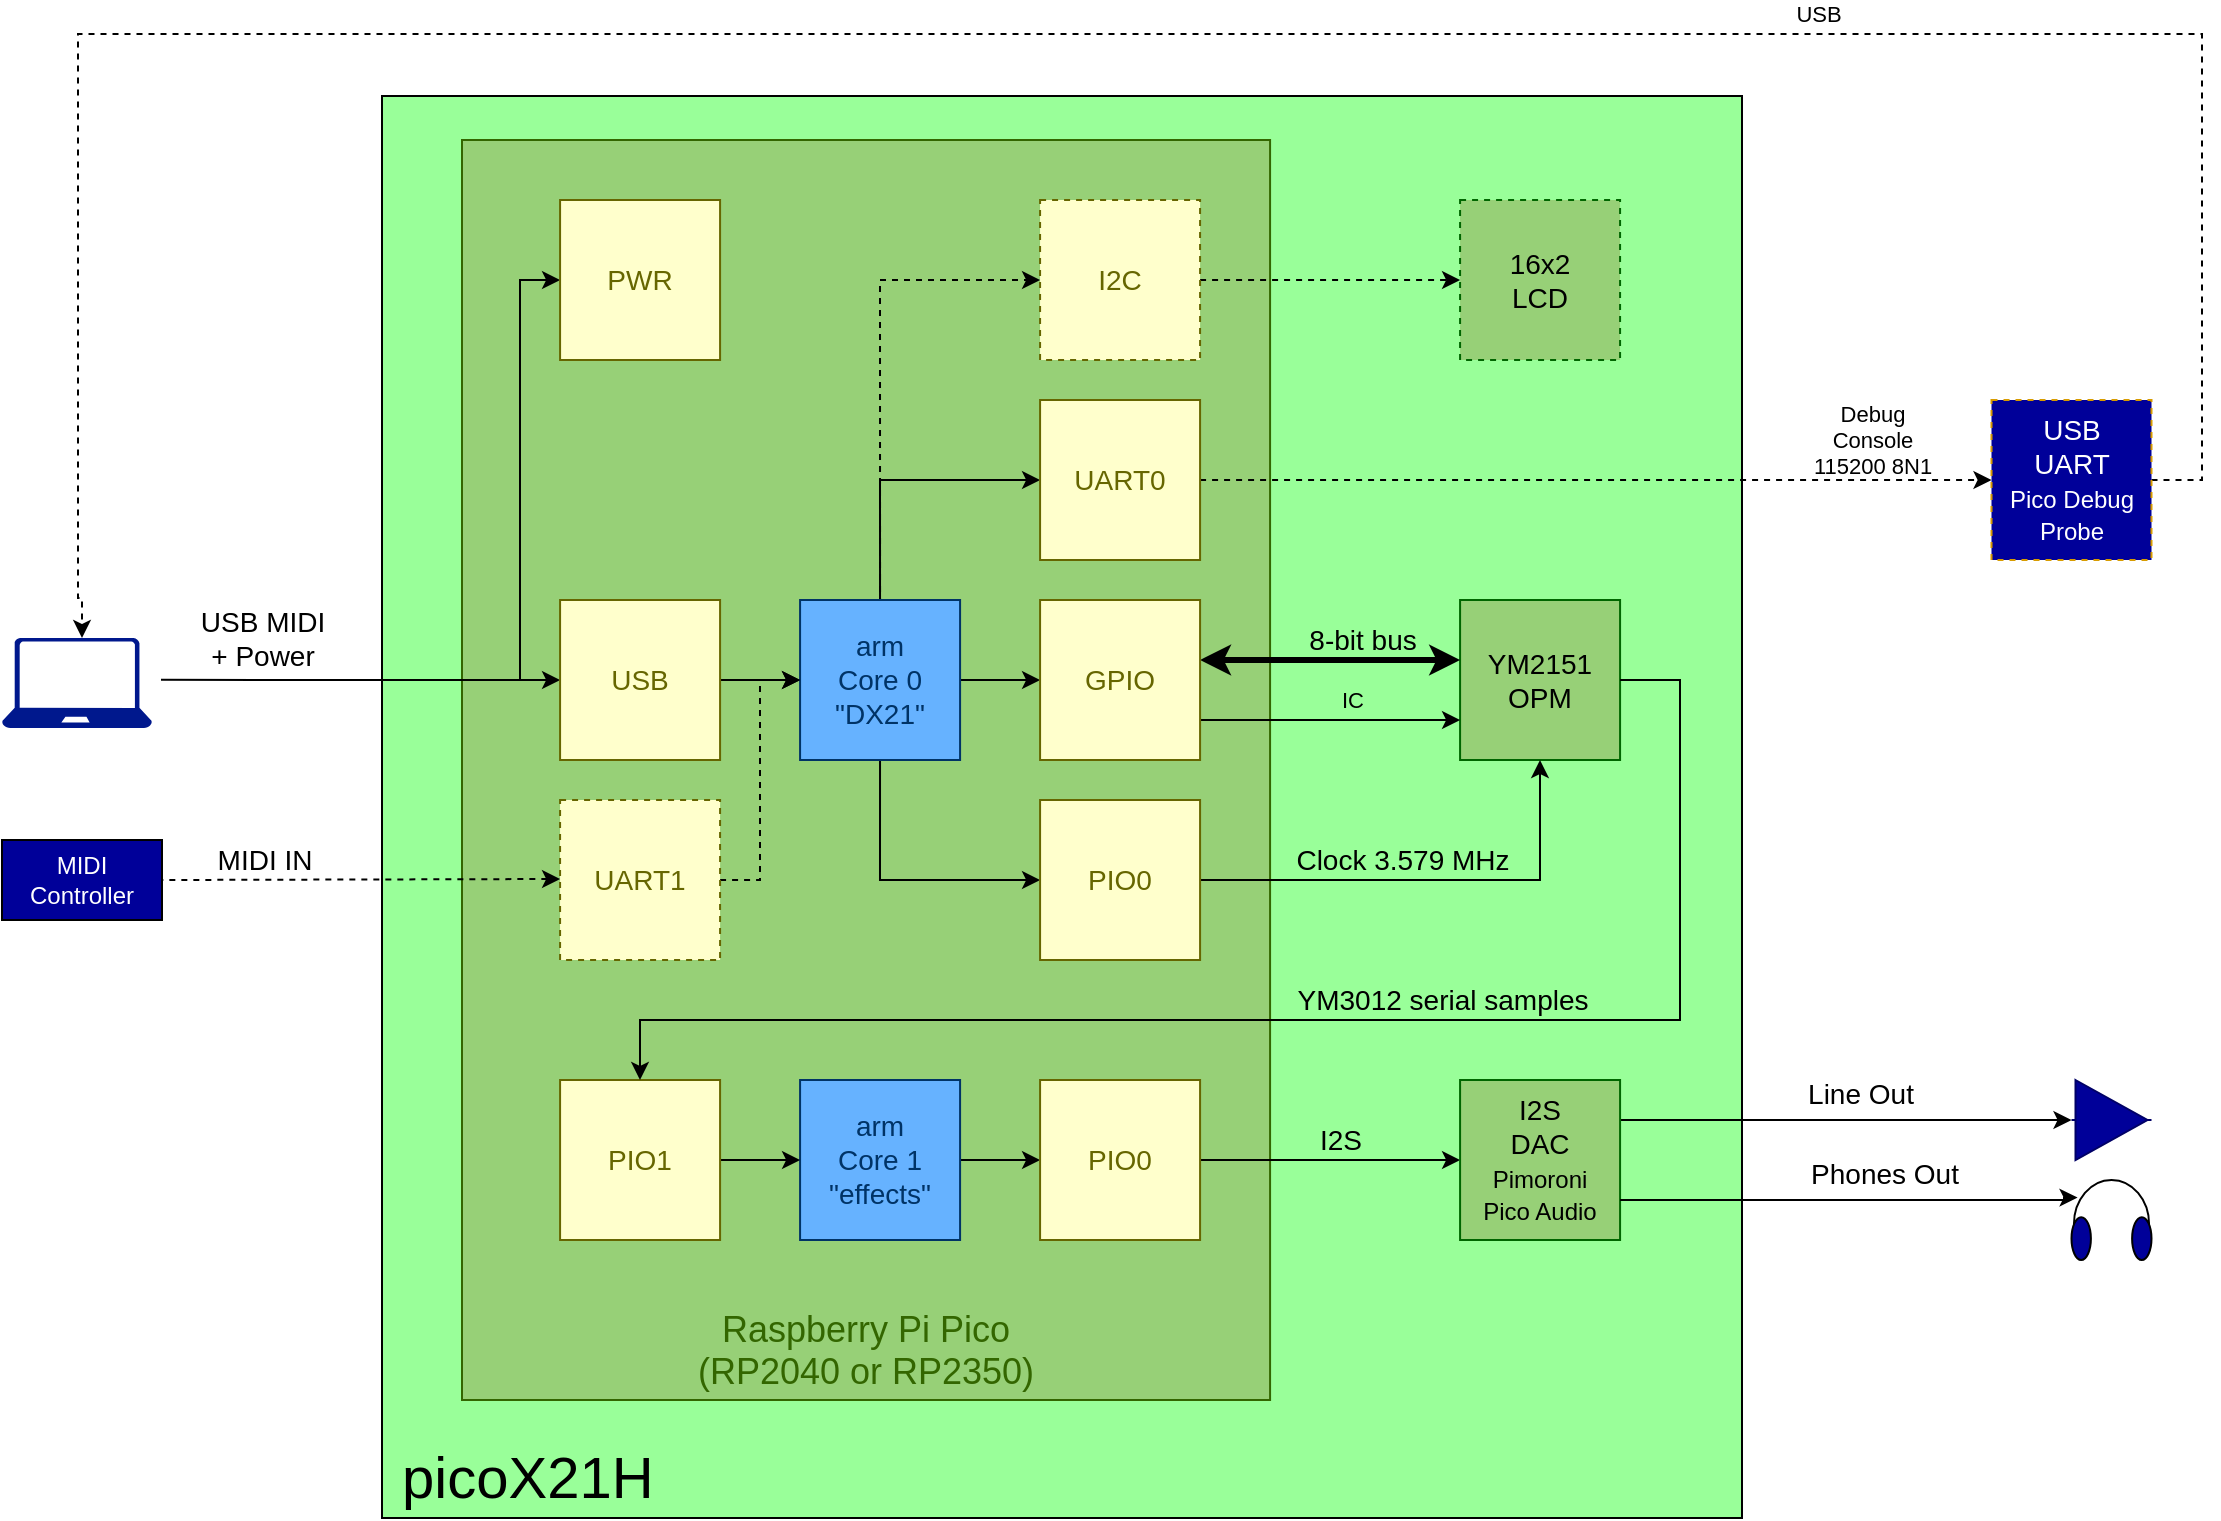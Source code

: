 <mxfile version="26.2.2">
  <diagram name="Page-1" id="qAh5qdnp3_GHVhPKIyZk">
    <mxGraphModel dx="1418" dy="1191" grid="1" gridSize="10" guides="1" tooltips="1" connect="1" arrows="1" fold="1" page="1" pageScale="1" pageWidth="1169" pageHeight="827" math="0" shadow="0">
      <root>
        <mxCell id="0" />
        <mxCell id="1" parent="0" />
        <mxCell id="d56XgBpLTi84VJgYfu7U-61" value="&amp;nbsp;picoX21H" style="whiteSpace=wrap;html=1;fillColor=#99FF99;align=left;verticalAlign=bottom;fontSize=29;" vertex="1" parent="1">
          <mxGeometry x="230" y="81" width="680" height="711" as="geometry" />
        </mxCell>
        <mxCell id="d56XgBpLTi84VJgYfu7U-26" value="&lt;font style=&quot;color: rgb(51, 102, 0);&quot;&gt;Raspberry Pi Pico&lt;br&gt;(RP2040 or RP2350)&lt;/font&gt;" style="rounded=0;whiteSpace=wrap;html=1;verticalAlign=bottom;fontSize=18;fillColor=#97D077;strokeColor=#336600;" vertex="1" parent="1">
          <mxGeometry x="270" y="103" width="404.04" height="630" as="geometry" />
        </mxCell>
        <mxCell id="d56XgBpLTi84VJgYfu7U-11" style="edgeStyle=orthogonalEdgeStyle;rounded=0;orthogonalLoop=1;jettySize=auto;html=1;exitX=1;exitY=0.5;exitDx=0;exitDy=0;entryX=0;entryY=0.5;entryDx=0;entryDy=0;fontSize=14;" edge="1" parent="1" source="d56XgBpLTi84VJgYfu7U-1" target="d56XgBpLTi84VJgYfu7U-7">
          <mxGeometry relative="1" as="geometry" />
        </mxCell>
        <mxCell id="d56XgBpLTi84VJgYfu7U-38" style="edgeStyle=orthogonalEdgeStyle;rounded=0;orthogonalLoop=1;jettySize=auto;html=1;exitX=0.5;exitY=1;exitDx=0;exitDy=0;fontSize=14;" edge="1" parent="1" source="d56XgBpLTi84VJgYfu7U-1" target="d56XgBpLTi84VJgYfu7U-37">
          <mxGeometry relative="1" as="geometry">
            <Array as="points">
              <mxPoint x="479" y="273" />
            </Array>
          </mxGeometry>
        </mxCell>
        <mxCell id="d56XgBpLTi84VJgYfu7U-39" style="edgeStyle=orthogonalEdgeStyle;rounded=0;orthogonalLoop=1;jettySize=auto;html=1;exitX=0.5;exitY=0;exitDx=0;exitDy=0;entryX=0;entryY=0.5;entryDx=0;entryDy=0;fontSize=14;" edge="1" parent="1" source="d56XgBpLTi84VJgYfu7U-1" target="d56XgBpLTi84VJgYfu7U-23">
          <mxGeometry relative="1" as="geometry">
            <Array as="points">
              <mxPoint x="479" y="473" />
            </Array>
          </mxGeometry>
        </mxCell>
        <mxCell id="d56XgBpLTi84VJgYfu7U-41" style="edgeStyle=orthogonalEdgeStyle;rounded=0;orthogonalLoop=1;jettySize=auto;html=1;exitX=0.5;exitY=1;exitDx=0;exitDy=0;entryX=0;entryY=0.5;entryDx=0;entryDy=0;dashed=1;" edge="1" parent="1" source="d56XgBpLTi84VJgYfu7U-1" target="d56XgBpLTi84VJgYfu7U-40">
          <mxGeometry relative="1" as="geometry">
            <Array as="points">
              <mxPoint x="479" y="173" />
            </Array>
          </mxGeometry>
        </mxCell>
        <mxCell id="d56XgBpLTi84VJgYfu7U-1" value="arm&lt;br&gt;Core 0&lt;br&gt;&quot;DX21&quot;" style="whiteSpace=wrap;html=1;aspect=fixed;fillColor=#66B2FF;strokeColor=#003366;fontSize=14;fontColor=#003366;" vertex="1" parent="1">
          <mxGeometry x="439.04" y="333" width="80" height="80" as="geometry" />
        </mxCell>
        <mxCell id="d56XgBpLTi84VJgYfu7U-20" style="edgeStyle=orthogonalEdgeStyle;rounded=0;orthogonalLoop=1;jettySize=auto;html=1;exitX=1;exitY=0.5;exitDx=0;exitDy=0;entryX=0;entryY=0.5;entryDx=0;entryDy=0;fontSize=14;" edge="1" parent="1" source="d56XgBpLTi84VJgYfu7U-2" target="d56XgBpLTi84VJgYfu7U-13">
          <mxGeometry relative="1" as="geometry" />
        </mxCell>
        <mxCell id="d56XgBpLTi84VJgYfu7U-2" value="arm&lt;br&gt;Core 1&lt;br&gt;&quot;effects&quot;" style="whiteSpace=wrap;html=1;aspect=fixed;fillColor=#66B2FF;strokeColor=#003366;fontSize=14;fontColor=#003366;" vertex="1" parent="1">
          <mxGeometry x="439.04" y="573" width="80" height="80" as="geometry" />
        </mxCell>
        <mxCell id="d56XgBpLTi84VJgYfu7U-3" value="YM2151&lt;br&gt;OPM" style="whiteSpace=wrap;html=1;aspect=fixed;fillColor=#97D077;strokeColor=#006600;fontSize=14;" vertex="1" parent="1">
          <mxGeometry x="769.04" y="333" width="80" height="80" as="geometry" />
        </mxCell>
        <mxCell id="d56XgBpLTi84VJgYfu7U-5" style="edgeStyle=orthogonalEdgeStyle;rounded=0;orthogonalLoop=1;jettySize=auto;html=1;exitX=1;exitY=0.5;exitDx=0;exitDy=0;entryX=0;entryY=0.5;entryDx=0;entryDy=0;fontSize=14;" edge="1" parent="1" source="d56XgBpLTi84VJgYfu7U-4" target="d56XgBpLTi84VJgYfu7U-1">
          <mxGeometry relative="1" as="geometry" />
        </mxCell>
        <mxCell id="d56XgBpLTi84VJgYfu7U-28" style="edgeStyle=orthogonalEdgeStyle;rounded=0;orthogonalLoop=1;jettySize=auto;html=1;startArrow=classic;startFill=1;endArrow=none;fontSize=14;entryX=1.06;entryY=0.465;entryDx=0;entryDy=0;entryPerimeter=0;" edge="1" parent="1" source="d56XgBpLTi84VJgYfu7U-4" target="d56XgBpLTi84VJgYfu7U-44">
          <mxGeometry relative="1" as="geometry">
            <mxPoint x="169.04" y="373" as="targetPoint" />
          </mxGeometry>
        </mxCell>
        <mxCell id="d56XgBpLTi84VJgYfu7U-29" value="USB MIDI&lt;br&gt;+ Power" style="edgeLabel;html=1;align=center;verticalAlign=middle;resizable=0;points=[];fontSize=14;labelBackgroundColor=none;" vertex="1" connectable="0" parent="d56XgBpLTi84VJgYfu7U-28">
          <mxGeometry x="0.092" relative="1" as="geometry">
            <mxPoint x="-40" y="-21" as="offset" />
          </mxGeometry>
        </mxCell>
        <mxCell id="d56XgBpLTi84VJgYfu7U-4" value="USB" style="whiteSpace=wrap;html=1;aspect=fixed;fillColor=#FFFFCC;strokeColor=#666600;fontSize=14;fontColor=#666600;" vertex="1" parent="1">
          <mxGeometry x="319.04" y="333" width="80" height="80" as="geometry" />
        </mxCell>
        <mxCell id="d56XgBpLTi84VJgYfu7U-10" value="8-bit bus" style="edgeStyle=orthogonalEdgeStyle;rounded=0;orthogonalLoop=1;jettySize=auto;html=1;exitX=1;exitY=0.5;exitDx=0;exitDy=0;entryX=0;entryY=0.5;entryDx=0;entryDy=0;startArrow=classic;startFill=1;fontSize=14;strokeWidth=3;labelBackgroundColor=none;" edge="1" parent="1">
          <mxGeometry x="0.245" y="10" relative="1" as="geometry">
            <mxPoint x="639.04" y="363" as="sourcePoint" />
            <mxPoint x="769.04" y="363" as="targetPoint" />
            <mxPoint as="offset" />
          </mxGeometry>
        </mxCell>
        <mxCell id="d56XgBpLTi84VJgYfu7U-53" style="edgeStyle=orthogonalEdgeStyle;rounded=0;orthogonalLoop=1;jettySize=auto;html=1;exitX=1;exitY=0.75;exitDx=0;exitDy=0;entryX=0;entryY=0.75;entryDx=0;entryDy=0;" edge="1" parent="1" source="d56XgBpLTi84VJgYfu7U-7" target="d56XgBpLTi84VJgYfu7U-3">
          <mxGeometry relative="1" as="geometry" />
        </mxCell>
        <mxCell id="d56XgBpLTi84VJgYfu7U-54" value="IC" style="edgeLabel;html=1;align=center;verticalAlign=middle;resizable=0;points=[];labelBackgroundColor=none;" vertex="1" connectable="0" parent="d56XgBpLTi84VJgYfu7U-53">
          <mxGeometry x="0.161" y="1" relative="1" as="geometry">
            <mxPoint y="-9" as="offset" />
          </mxGeometry>
        </mxCell>
        <mxCell id="d56XgBpLTi84VJgYfu7U-7" value="GPIO" style="whiteSpace=wrap;html=1;aspect=fixed;fillColor=#FFFFCC;strokeColor=#666600;fontSize=14;fontColor=#666600;" vertex="1" parent="1">
          <mxGeometry x="559.04" y="333" width="80" height="80" as="geometry" />
        </mxCell>
        <mxCell id="d56XgBpLTi84VJgYfu7U-18" style="edgeStyle=orthogonalEdgeStyle;rounded=0;orthogonalLoop=1;jettySize=auto;html=1;exitX=1;exitY=0.5;exitDx=0;exitDy=0;entryX=0;entryY=0.5;entryDx=0;entryDy=0;fontSize=14;" edge="1" parent="1" source="d56XgBpLTi84VJgYfu7U-8" target="d56XgBpLTi84VJgYfu7U-2">
          <mxGeometry relative="1" as="geometry" />
        </mxCell>
        <mxCell id="d56XgBpLTi84VJgYfu7U-8" value="PIO1" style="whiteSpace=wrap;html=1;aspect=fixed;fillColor=#FFFFCC;strokeColor=#666600;fontSize=14;fontColor=#666600;" vertex="1" parent="1">
          <mxGeometry x="319.04" y="573" width="80" height="80" as="geometry" />
        </mxCell>
        <mxCell id="d56XgBpLTi84VJgYfu7U-22" value="I2S" style="edgeStyle=orthogonalEdgeStyle;rounded=0;orthogonalLoop=1;jettySize=auto;html=1;exitX=1;exitY=0.5;exitDx=0;exitDy=0;entryX=0;entryY=0.5;entryDx=0;entryDy=0;fontSize=14;labelBackgroundColor=none;" edge="1" parent="1" source="d56XgBpLTi84VJgYfu7U-13" target="d56XgBpLTi84VJgYfu7U-21">
          <mxGeometry x="0.073" y="10" relative="1" as="geometry">
            <mxPoint as="offset" />
          </mxGeometry>
        </mxCell>
        <mxCell id="d56XgBpLTi84VJgYfu7U-13" value="PIO0" style="whiteSpace=wrap;html=1;aspect=fixed;fillColor=#FFFFCC;strokeColor=#666600;fontSize=14;fontColor=#666600;" vertex="1" parent="1">
          <mxGeometry x="559.04" y="573" width="80" height="80" as="geometry" />
        </mxCell>
        <mxCell id="d56XgBpLTi84VJgYfu7U-17" style="edgeStyle=orthogonalEdgeStyle;rounded=0;orthogonalLoop=1;jettySize=auto;html=1;exitX=1;exitY=0.5;exitDx=0;exitDy=0;fontSize=14;" edge="1" parent="1" source="d56XgBpLTi84VJgYfu7U-3" target="d56XgBpLTi84VJgYfu7U-8">
          <mxGeometry relative="1" as="geometry">
            <Array as="points">
              <mxPoint x="879" y="373" />
              <mxPoint x="879" y="543" />
              <mxPoint x="359" y="543" />
            </Array>
          </mxGeometry>
        </mxCell>
        <mxCell id="d56XgBpLTi84VJgYfu7U-27" value="YM3012 serial samples" style="edgeLabel;html=1;align=center;verticalAlign=middle;resizable=0;points=[];fontSize=14;labelBackgroundColor=none;" vertex="1" connectable="0" parent="d56XgBpLTi84VJgYfu7U-17">
          <mxGeometry x="-0.467" relative="1" as="geometry">
            <mxPoint x="-119" y="-10" as="offset" />
          </mxGeometry>
        </mxCell>
        <mxCell id="d56XgBpLTi84VJgYfu7U-30" value="Line Out" style="edgeStyle=orthogonalEdgeStyle;rounded=0;orthogonalLoop=1;jettySize=auto;html=1;exitX=1;exitY=0.25;exitDx=0;exitDy=0;fontSize=14;labelBackgroundColor=none;entryX=0;entryY=0.5;entryDx=0;entryDy=0;entryPerimeter=0;" edge="1" parent="1" source="d56XgBpLTi84VJgYfu7U-21" target="d56XgBpLTi84VJgYfu7U-52">
          <mxGeometry x="0.057" y="13" relative="1" as="geometry">
            <mxPoint x="970" y="593" as="targetPoint" />
            <Array as="points" />
            <mxPoint as="offset" />
          </mxGeometry>
        </mxCell>
        <mxCell id="d56XgBpLTi84VJgYfu7U-21" value="I2S&lt;br&gt;DAC&lt;br&gt;&lt;font style=&quot;font-size: 12px;&quot;&gt;Pimoroni&lt;br&gt;Pico Audio&lt;/font&gt;" style="whiteSpace=wrap;html=1;aspect=fixed;fillColor=#97D077;strokeColor=#006600;fontSize=14;" vertex="1" parent="1">
          <mxGeometry x="769.04" y="573" width="80" height="80" as="geometry" />
        </mxCell>
        <mxCell id="d56XgBpLTi84VJgYfu7U-24" value="Clock 3.579 MHz" style="edgeStyle=orthogonalEdgeStyle;rounded=0;orthogonalLoop=1;jettySize=auto;html=1;exitX=1;exitY=0.5;exitDx=0;exitDy=0;fontSize=14;labelBackgroundColor=none;" edge="1" parent="1" source="d56XgBpLTi84VJgYfu7U-23" target="d56XgBpLTi84VJgYfu7U-3">
          <mxGeometry x="-0.122" y="10" relative="1" as="geometry">
            <mxPoint as="offset" />
          </mxGeometry>
        </mxCell>
        <mxCell id="d56XgBpLTi84VJgYfu7U-23" value="PIO0" style="whiteSpace=wrap;html=1;aspect=fixed;fillColor=#FFFFCC;strokeColor=#666600;fontSize=14;fontColor=#666600;" vertex="1" parent="1">
          <mxGeometry x="559.04" y="433" width="80" height="80" as="geometry" />
        </mxCell>
        <mxCell id="d56XgBpLTi84VJgYfu7U-35" style="edgeStyle=orthogonalEdgeStyle;rounded=0;orthogonalLoop=1;jettySize=auto;html=1;exitX=1;exitY=0.5;exitDx=0;exitDy=0;entryX=0;entryY=0.5;entryDx=0;entryDy=0;fontSize=14;dashed=1;" edge="1" parent="1" source="d56XgBpLTi84VJgYfu7U-32" target="d56XgBpLTi84VJgYfu7U-1">
          <mxGeometry relative="1" as="geometry" />
        </mxCell>
        <mxCell id="d56XgBpLTi84VJgYfu7U-32" value="UART1" style="whiteSpace=wrap;html=1;aspect=fixed;fillColor=#FFFFCC;strokeColor=#666600;fontSize=14;fontColor=#666600;dashed=1;" vertex="1" parent="1">
          <mxGeometry x="319.04" y="433" width="80" height="80" as="geometry" />
        </mxCell>
        <mxCell id="d56XgBpLTi84VJgYfu7U-33" style="edgeStyle=orthogonalEdgeStyle;rounded=0;orthogonalLoop=1;jettySize=auto;html=1;exitX=0;exitY=0.5;exitDx=0;exitDy=0;startArrow=classic;startFill=1;endArrow=none;fontSize=14;dashed=1;entryX=1;entryY=0.5;entryDx=0;entryDy=0;" edge="1" parent="1" target="d56XgBpLTi84VJgYfu7U-56">
          <mxGeometry relative="1" as="geometry">
            <mxPoint x="160" y="473" as="targetPoint" />
            <mxPoint x="319.04" y="472.5" as="sourcePoint" />
          </mxGeometry>
        </mxCell>
        <mxCell id="d56XgBpLTi84VJgYfu7U-34" value="MIDI IN" style="edgeLabel;html=1;align=center;verticalAlign=middle;resizable=0;points=[];fontSize=14;labelBackgroundColor=none;" vertex="1" connectable="0" parent="d56XgBpLTi84VJgYfu7U-33">
          <mxGeometry x="0.092" relative="1" as="geometry">
            <mxPoint x="-40" y="-10" as="offset" />
          </mxGeometry>
        </mxCell>
        <mxCell id="d56XgBpLTi84VJgYfu7U-47" style="edgeStyle=orthogonalEdgeStyle;rounded=0;orthogonalLoop=1;jettySize=auto;html=1;exitX=1;exitY=0.5;exitDx=0;exitDy=0;entryX=0;entryY=0.5;entryDx=0;entryDy=0;dashed=1;" edge="1" parent="1" source="d56XgBpLTi84VJgYfu7U-37" target="d56XgBpLTi84VJgYfu7U-46">
          <mxGeometry relative="1" as="geometry" />
        </mxCell>
        <mxCell id="d56XgBpLTi84VJgYfu7U-55" value="Debug&lt;br&gt;Console&lt;br&gt;115200 8N1" style="edgeLabel;html=1;align=center;verticalAlign=middle;resizable=0;points=[];labelBackgroundColor=none;" vertex="1" connectable="0" parent="d56XgBpLTi84VJgYfu7U-47">
          <mxGeometry x="0.132" y="2" relative="1" as="geometry">
            <mxPoint x="112" y="-18" as="offset" />
          </mxGeometry>
        </mxCell>
        <mxCell id="d56XgBpLTi84VJgYfu7U-37" value="UART0" style="whiteSpace=wrap;html=1;aspect=fixed;fillColor=#FFFFCC;strokeColor=#666600;fontSize=14;fontColor=#666600;" vertex="1" parent="1">
          <mxGeometry x="559.04" y="233" width="80" height="80" as="geometry" />
        </mxCell>
        <mxCell id="d56XgBpLTi84VJgYfu7U-43" style="edgeStyle=orthogonalEdgeStyle;rounded=0;orthogonalLoop=1;jettySize=auto;html=1;exitX=1;exitY=0.5;exitDx=0;exitDy=0;entryX=0;entryY=0.5;entryDx=0;entryDy=0;dashed=1;" edge="1" parent="1" source="d56XgBpLTi84VJgYfu7U-40" target="d56XgBpLTi84VJgYfu7U-42">
          <mxGeometry relative="1" as="geometry" />
        </mxCell>
        <mxCell id="d56XgBpLTi84VJgYfu7U-40" value="I2C" style="whiteSpace=wrap;html=1;aspect=fixed;fillColor=#FFFFCC;strokeColor=#666600;fontSize=14;fontColor=#666600;dashed=1;" vertex="1" parent="1">
          <mxGeometry x="559.04" y="133" width="80" height="80" as="geometry" />
        </mxCell>
        <mxCell id="d56XgBpLTi84VJgYfu7U-42" value="16x2&lt;br&gt;LCD" style="whiteSpace=wrap;html=1;aspect=fixed;fillColor=#97D077;strokeColor=#006600;fontSize=14;dashed=1;" vertex="1" parent="1">
          <mxGeometry x="769.04" y="133" width="80" height="80" as="geometry" />
        </mxCell>
        <mxCell id="d56XgBpLTi84VJgYfu7U-44" value="" style="sketch=0;aspect=fixed;pointerEvents=1;shadow=0;dashed=0;html=1;strokeColor=none;labelPosition=center;verticalLabelPosition=bottom;verticalAlign=top;align=center;fillColor=#00188D;shape=mxgraph.azure.laptop" vertex="1" parent="1">
          <mxGeometry x="40" y="352" width="75" height="45" as="geometry" />
        </mxCell>
        <mxCell id="d56XgBpLTi84VJgYfu7U-60" value="USB" style="edgeStyle=orthogonalEdgeStyle;rounded=0;orthogonalLoop=1;jettySize=auto;html=1;exitX=1;exitY=0.5;exitDx=0;exitDy=0;dashed=1;" edge="1" parent="1" source="d56XgBpLTi84VJgYfu7U-46" target="d56XgBpLTi84VJgYfu7U-44">
          <mxGeometry x="-0.455" y="-10" relative="1" as="geometry">
            <Array as="points">
              <mxPoint x="1140" y="273" />
              <mxPoint x="1140" y="50" />
              <mxPoint x="78" y="50" />
              <mxPoint x="78" y="332" />
              <mxPoint x="80" y="332" />
            </Array>
            <mxPoint as="offset" />
          </mxGeometry>
        </mxCell>
        <mxCell id="d56XgBpLTi84VJgYfu7U-46" value="USB&lt;br&gt;UART&lt;br&gt;&lt;font style=&quot;font-size: 12px;&quot;&gt;Pico Debug Probe&lt;/font&gt;" style="whiteSpace=wrap;html=1;aspect=fixed;fillColor=#000099;strokeColor=#d79b00;fontSize=14;dashed=1;fontColor=#FFFFFF;" vertex="1" parent="1">
          <mxGeometry x="1034.75" y="233" width="80" height="80" as="geometry" />
        </mxCell>
        <mxCell id="d56XgBpLTi84VJgYfu7U-48" value="Phones Out" style="edgeStyle=orthogonalEdgeStyle;rounded=0;orthogonalLoop=1;jettySize=auto;html=1;exitX=1;exitY=0.75;exitDx=0;exitDy=0;fontSize=14;labelBackgroundColor=none;entryX=0.076;entryY=0.219;entryDx=0;entryDy=0;entryPerimeter=0;" edge="1" parent="1" source="d56XgBpLTi84VJgYfu7U-21" target="d56XgBpLTi84VJgYfu7U-50">
          <mxGeometry x="0.144" y="13" relative="1" as="geometry">
            <mxPoint x="1030" y="630" as="targetPoint" />
            <mxPoint x="859" y="623" as="sourcePoint" />
            <mxPoint as="offset" />
            <Array as="points">
              <mxPoint x="1071" y="633" />
              <mxPoint x="1071" y="632" />
            </Array>
          </mxGeometry>
        </mxCell>
        <mxCell id="d56XgBpLTi84VJgYfu7U-50" value="" style="verticalLabelPosition=bottom;shadow=0;dashed=0;align=center;html=1;verticalAlign=top;shape=mxgraph.electrical.radio.headphones;pointerEvents=1;fillColor=#000099;" vertex="1" parent="1">
          <mxGeometry x="1074.75" y="623" width="40" height="40" as="geometry" />
        </mxCell>
        <mxCell id="d56XgBpLTi84VJgYfu7U-59" style="edgeStyle=orthogonalEdgeStyle;rounded=0;orthogonalLoop=1;jettySize=auto;html=1;exitX=0;exitY=0.5;exitDx=0;exitDy=0;endArrow=none;startFill=1;startArrow=classic;" edge="1" parent="1" source="d56XgBpLTi84VJgYfu7U-51">
          <mxGeometry relative="1" as="geometry">
            <mxPoint x="299" y="373" as="targetPoint" />
          </mxGeometry>
        </mxCell>
        <mxCell id="d56XgBpLTi84VJgYfu7U-51" value="PWR" style="whiteSpace=wrap;html=1;aspect=fixed;fillColor=#FFFFCC;strokeColor=#666600;fontSize=14;fontColor=#666600;" vertex="1" parent="1">
          <mxGeometry x="319.04" y="133" width="80" height="80" as="geometry" />
        </mxCell>
        <mxCell id="d56XgBpLTi84VJgYfu7U-52" value="" style="verticalLabelPosition=bottom;shadow=0;dashed=0;align=center;html=1;verticalAlign=top;shape=mxgraph.electrical.abstract.amplifier;strokeColor=#000066;fillColor=#000099;" vertex="1" parent="1">
          <mxGeometry x="1074.75" y="573" width="40" height="40" as="geometry" />
        </mxCell>
        <mxCell id="d56XgBpLTi84VJgYfu7U-56" value="MIDI&lt;br&gt;Controller" style="rounded=0;whiteSpace=wrap;html=1;fillColor=#000099;fontColor=#FFFFFF;" vertex="1" parent="1">
          <mxGeometry x="40" y="453" width="80" height="40" as="geometry" />
        </mxCell>
      </root>
    </mxGraphModel>
  </diagram>
</mxfile>
